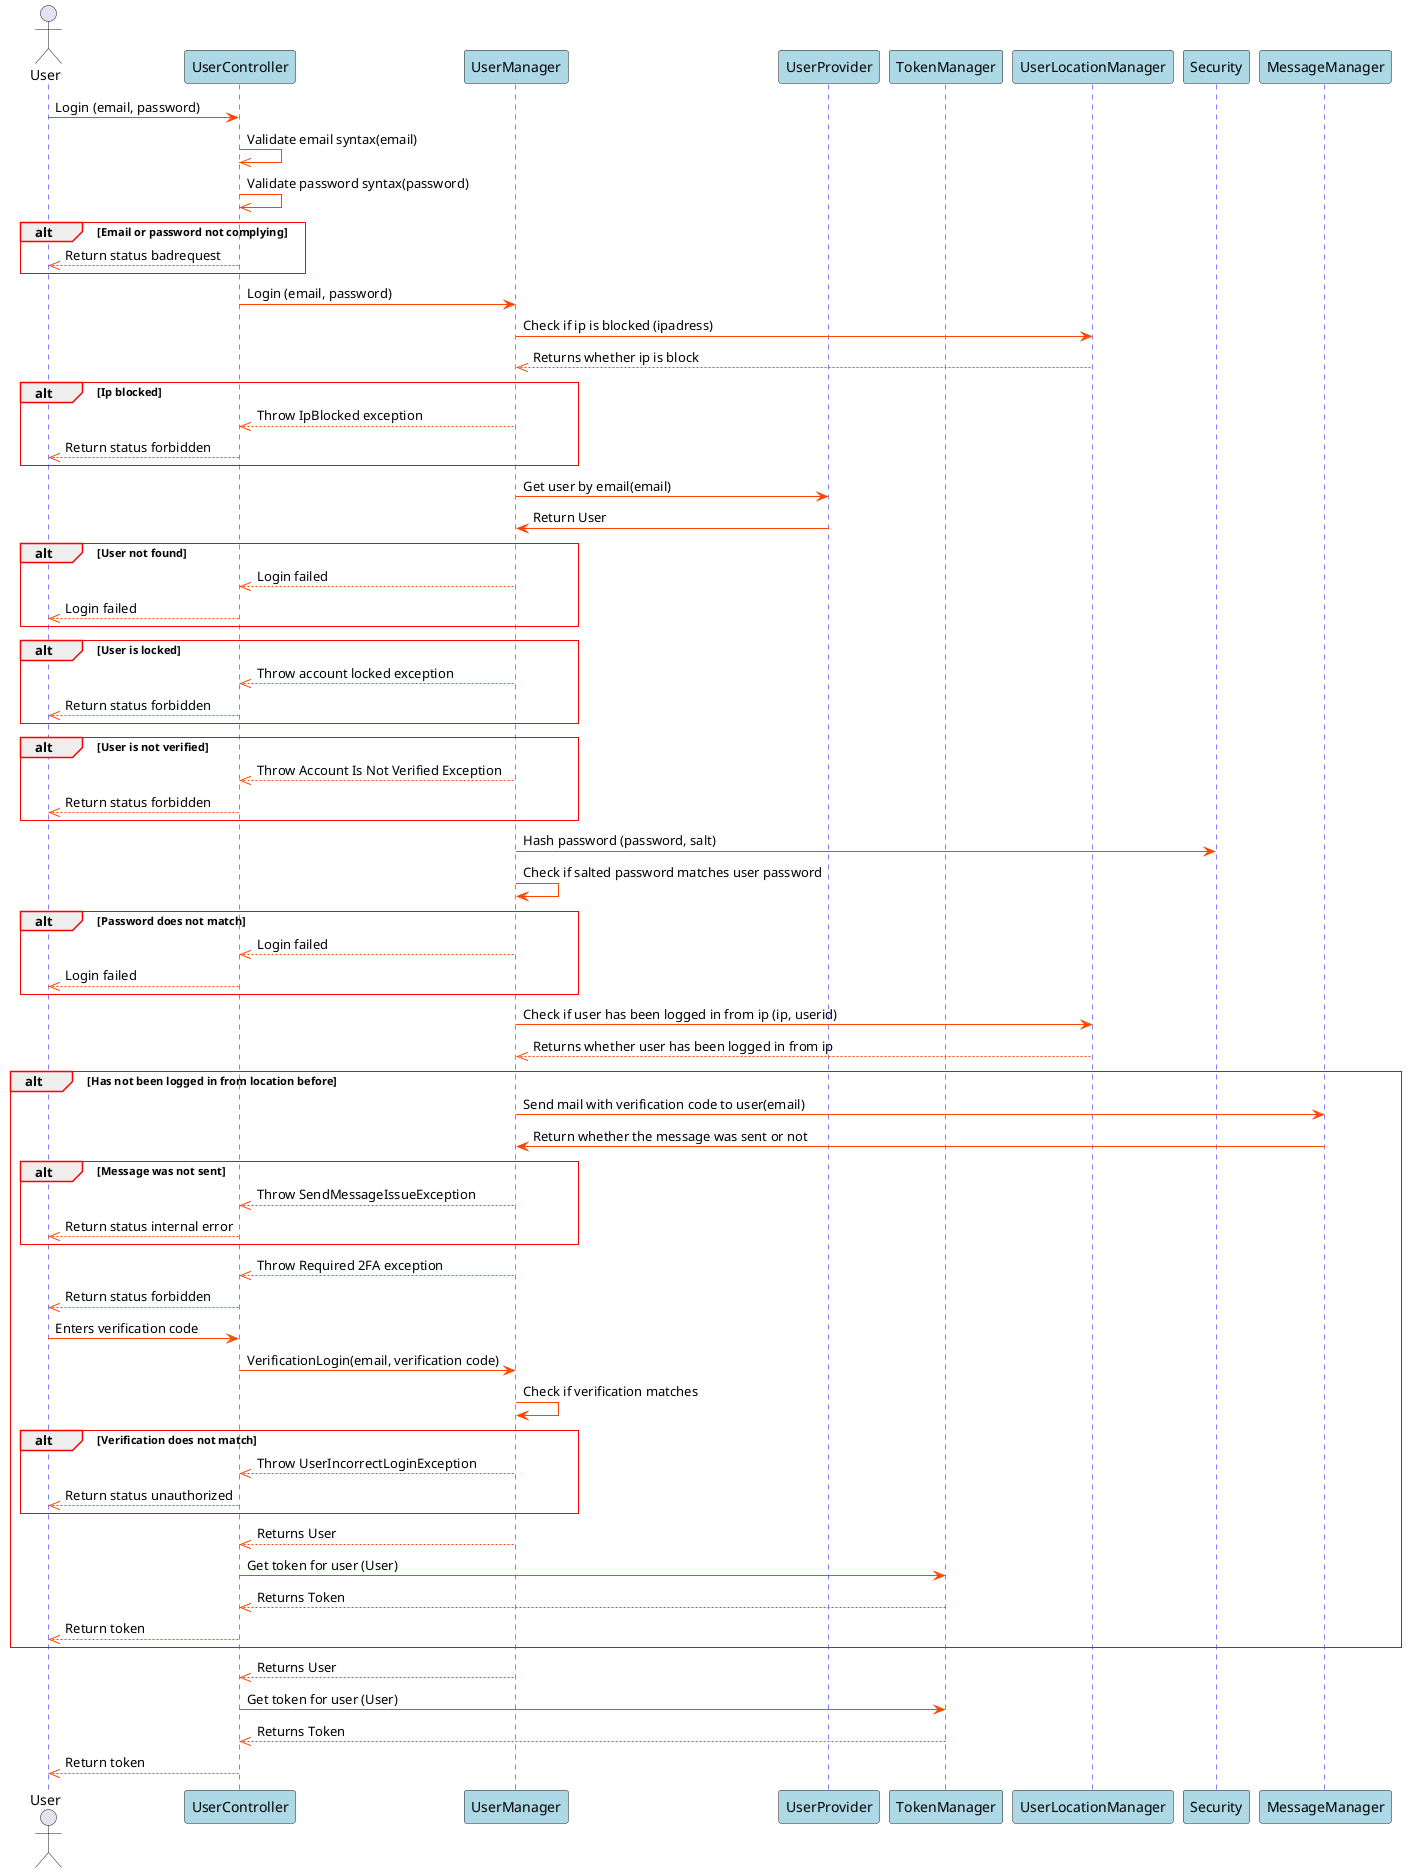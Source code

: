 @startuml Login SD

skinparam sequence {
    GroupBorderColor red
    GroupBorderThickness 1

    ArrowColor orangered

    LifeLineBorderColor blue

    ParticipantBackgroundColor lightblue
}

actor User
participant UserController
participant UserManager
participant UserProvider
participant TokenManager
participant UserLocationManager
participant Security

User->UserController: Login (email, password)

UserController->>UserController: Validate email syntax(email)
UserController->>UserController: Validate password syntax(password)

alt Email or password not complying
UserController-->>User: Return status badrequest
end

UserController->UserManager: Login (email, password)
UserManager->UserLocationManager: Check if ip is blocked (ipadress)
UserLocationManager-->>UserManager: Returns whether ip is block

alt Ip blocked
UserManager-->>UserController: Throw IpBlocked exception
UserController-->>User: Return status forbidden
end

UserManager->UserProvider: Get user by email(email)
UserProvider->UserManager: Return User


alt User not found

UserManager-->>UserController: Login failed
UserController-->>User: Login failed

end

alt User is locked

UserManager-->>UserController: Throw account locked exception
UserController-->>User: Return status forbidden

end

alt User is not verified

UserManager-->>UserController: Throw Account Is Not Verified Exception
UserController-->>User: Return status forbidden

end

UserManager->Security: Hash password (password, salt)
UserManager->UserManager: Check if salted password matches user password

alt Password does not match

UserManager-->>UserController: Login failed
UserController-->>User: Login failed

end


UserManager->UserLocationManager: Check if user has been logged in from ip (ip, userid)
UserLocationManager-->>UserManager: Returns whether user has been logged in from ip

alt Has not been logged in from location before

UserManager->MessageManager: Send mail with verification code to user(email)
MessageManager->UserManager: Return whether the message was sent or not
alt Message was not sent

UserManager -->> UserController: Throw SendMessageIssueException
UserController -->> User: Return status internal error
end
UserManager-->>UserController: Throw Required 2FA exception
UserController-->>User: Return status forbidden
User->UserController: Enters verification code
UserController->UserManager: VerificationLogin(email, verification code)
UserManager->UserManager: Check if verification matches
alt Verification does not match

UserManager-->>UserController: Throw UserIncorrectLoginException
UserController-->>User: Return status unauthorized

end
UserManager-->>UserController: Returns User
UserController->TokenManager: Get token for user (User)
TokenManager-->>UserController: Returns Token
UserController-->>User: Return token
end

UserManager-->>UserController: Returns User
UserController->TokenManager: Get token for user (User)
TokenManager-->>UserController: Returns Token

UserController-->>User: Return token

@enduml